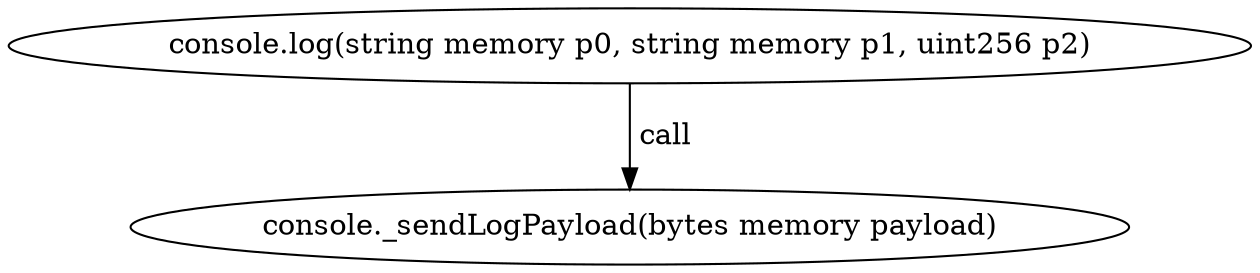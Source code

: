 digraph "" {
	graph [bb="0,0,500.56,124.8"];
	node [label="\N"];
	"console.log(string memory p0, string memory p1, uint256 p2)"	 [height=0.5,
		pos="250.28,106.8",
		width=6.9523];
	"console._sendLogPayload(bytes memory payload)"	 [height=0.5,
		pos="250.28,18",
		width=5.7372];
	"console.log(string memory p0, string memory p1, uint256 p2)" -> "console._sendLogPayload(bytes memory payload)" [key=call,
	label=" call",
	lp="262.14,62.4",
	pos="e,250.28,36.072 250.28,88.401 250.28,76.295 250.28,60.208 250.28,46.467"];
}
digraph "" {
	graph [bb="0,0,500.56,124.8"];
	node [label="\N"];
	"console.log(string memory p0, string memory p1, uint256 p2)"	 [height=0.5,
		pos="250.28,106.8",
		width=6.9523];
	"console._sendLogPayload(bytes memory payload)"	 [height=0.5,
		pos="250.28,18",
		width=5.7372];
	"console.log(string memory p0, string memory p1, uint256 p2)" -> "console._sendLogPayload(bytes memory payload)" [key=call,
	label=" call",
	lp="262.14,62.4",
	pos="e,250.28,36.072 250.28,88.401 250.28,76.295 250.28,60.208 250.28,46.467"];
}

